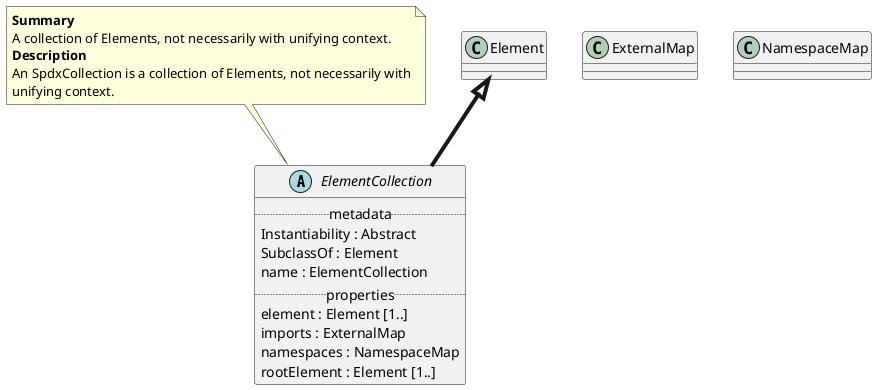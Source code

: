 @startuml
set separator ::
abstract ElementCollection {
.. metadata ..
    Instantiability : Abstract
    SubclassOf : Element
    name : ElementCollection
.. properties ..
    element : Element [1..]
    imports : ExternalMap 
    namespaces : NamespaceMap 
    rootElement : Element [1..]
}
note top of ElementCollection
<b>Summary</b>
A collection of Elements, not necessarily with unifying context.
<b>Description</b>
An SpdxCollection is a collection of Elements, not necessarily with
unifying context.
end note
"Element" <|-[thickness=4]- "ElementCollection"
"Element" <-[dotted]-- "ElementCollection::element"
"ExternalMap" <-[dotted]-- "ElementCollection::imports"
"NamespaceMap" <-[dotted]-- "ElementCollection::namespaces"
"Element" <-[dotted]-- "ElementCollection::rootElement"
@enduml
